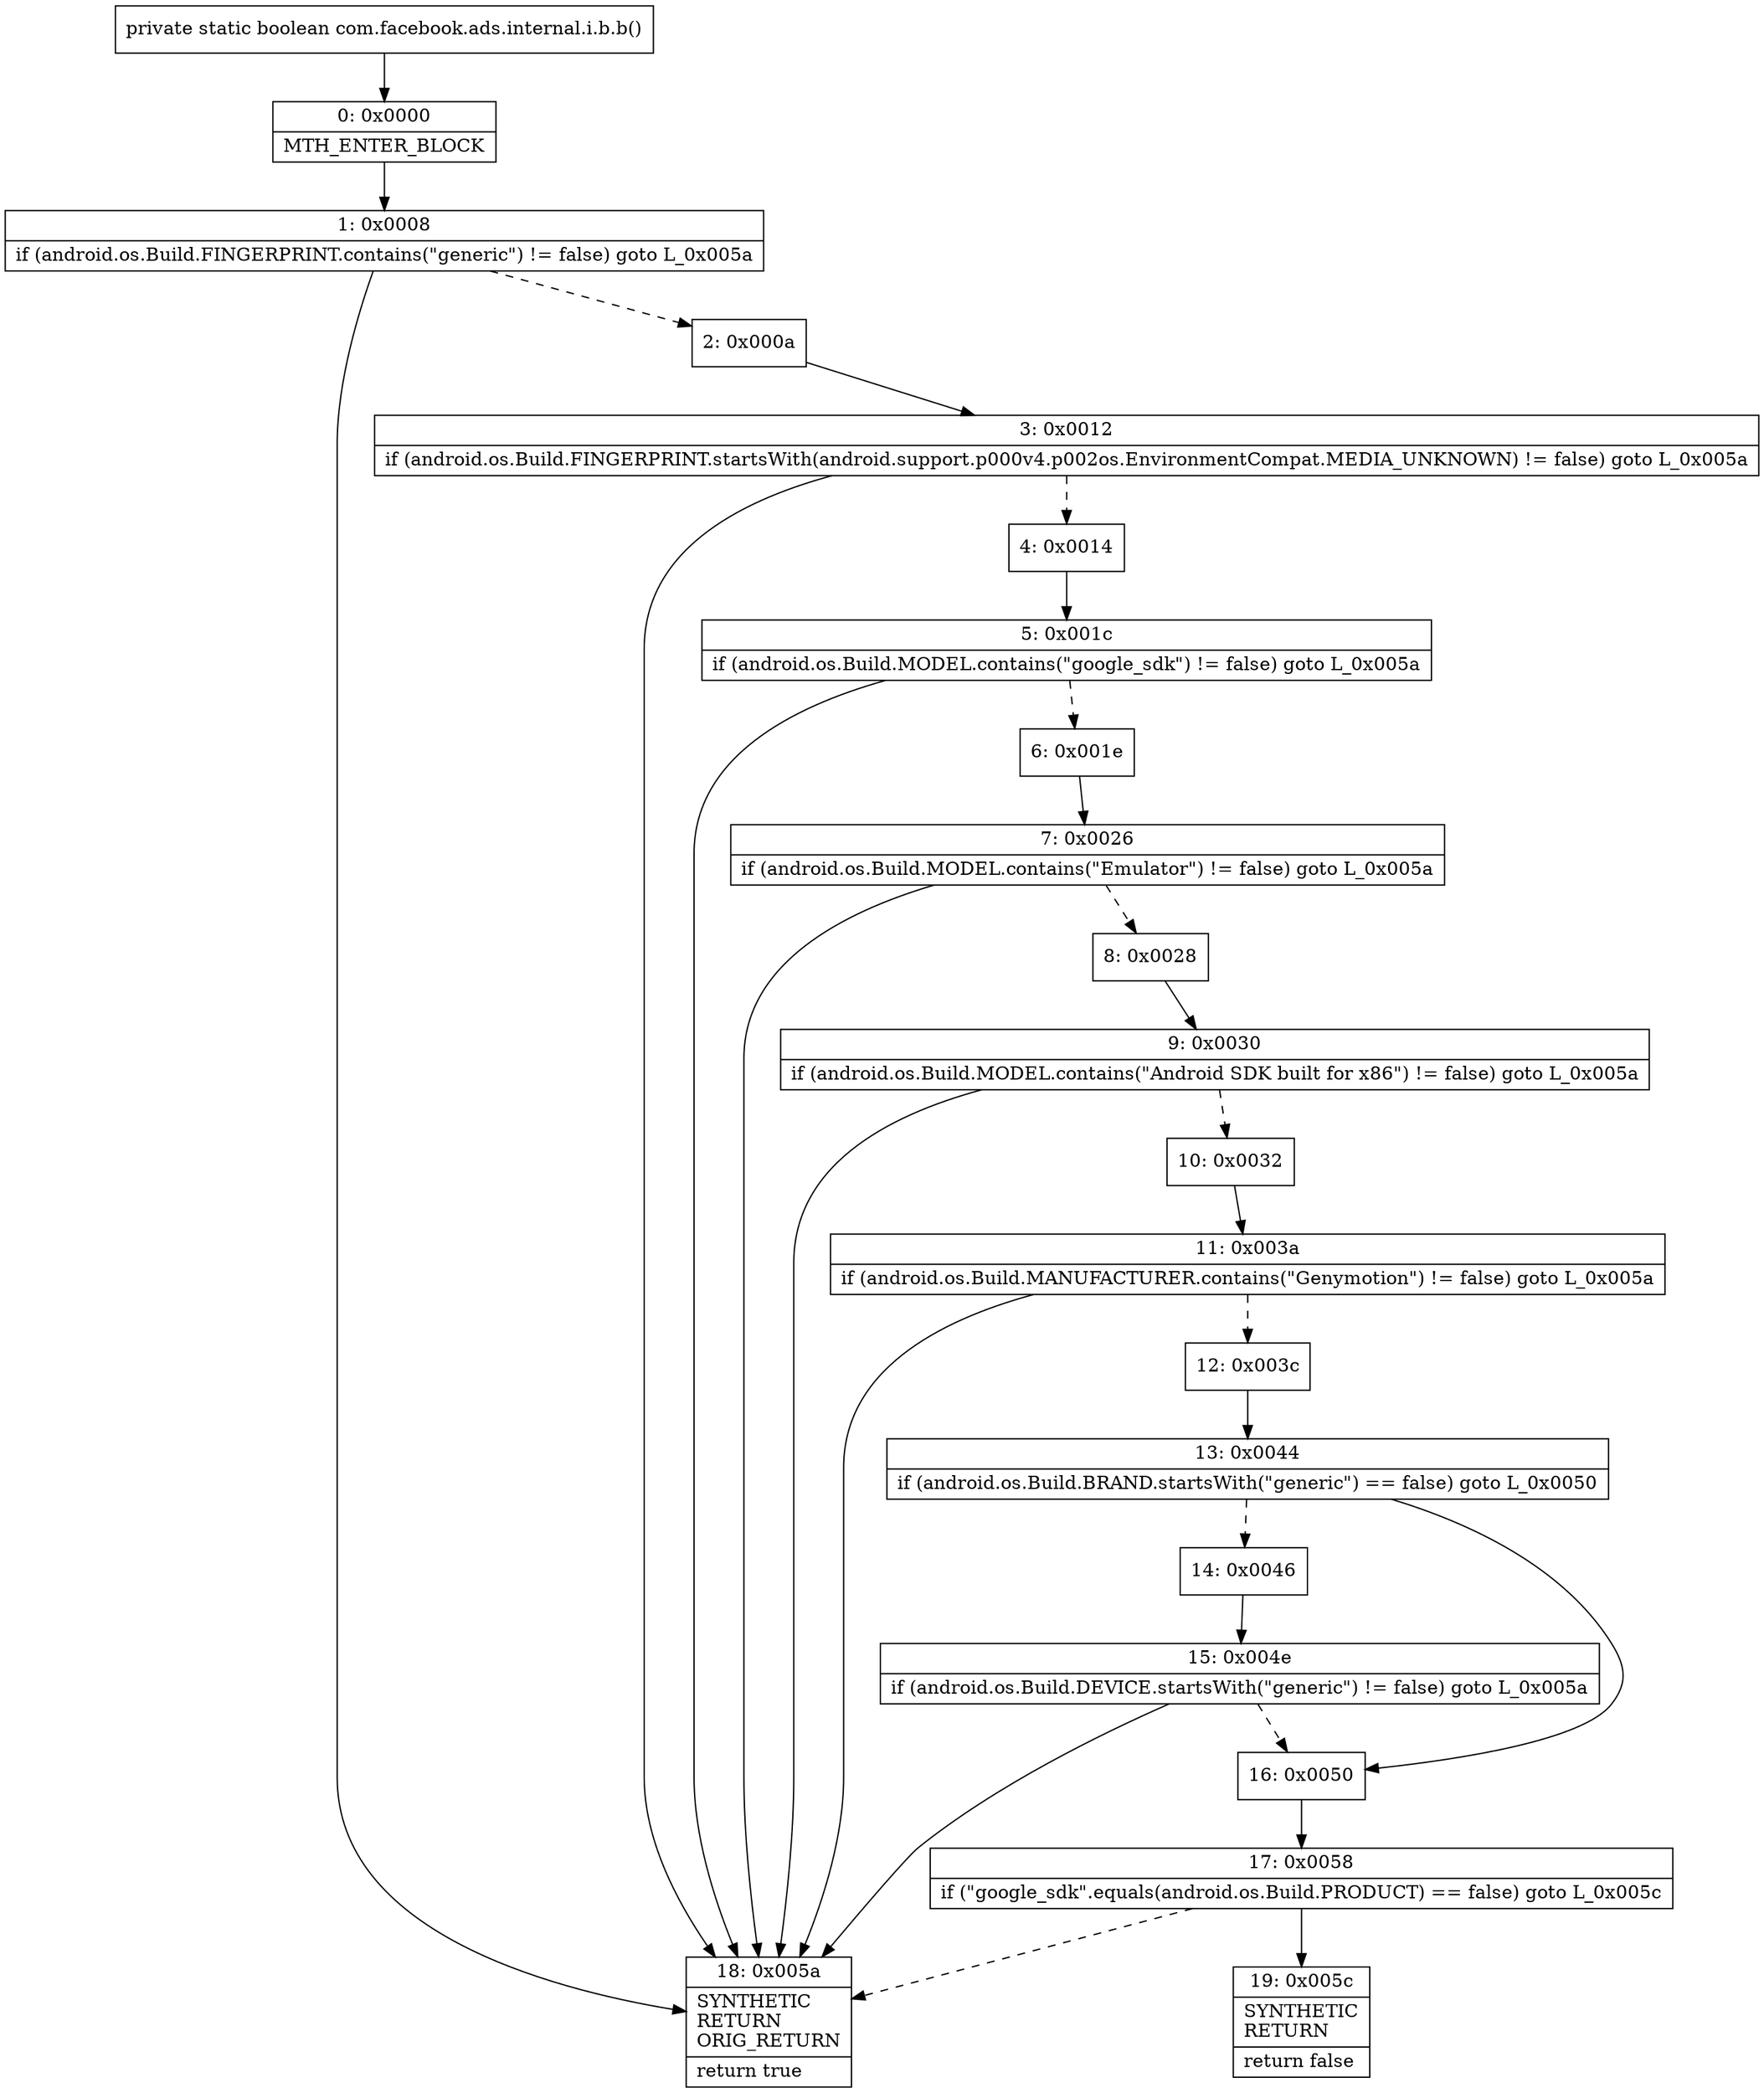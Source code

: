 digraph "CFG forcom.facebook.ads.internal.i.b.b()Z" {
Node_0 [shape=record,label="{0\:\ 0x0000|MTH_ENTER_BLOCK\l}"];
Node_1 [shape=record,label="{1\:\ 0x0008|if (android.os.Build.FINGERPRINT.contains(\"generic\") != false) goto L_0x005a\l}"];
Node_2 [shape=record,label="{2\:\ 0x000a}"];
Node_3 [shape=record,label="{3\:\ 0x0012|if (android.os.Build.FINGERPRINT.startsWith(android.support.p000v4.p002os.EnvironmentCompat.MEDIA_UNKNOWN) != false) goto L_0x005a\l}"];
Node_4 [shape=record,label="{4\:\ 0x0014}"];
Node_5 [shape=record,label="{5\:\ 0x001c|if (android.os.Build.MODEL.contains(\"google_sdk\") != false) goto L_0x005a\l}"];
Node_6 [shape=record,label="{6\:\ 0x001e}"];
Node_7 [shape=record,label="{7\:\ 0x0026|if (android.os.Build.MODEL.contains(\"Emulator\") != false) goto L_0x005a\l}"];
Node_8 [shape=record,label="{8\:\ 0x0028}"];
Node_9 [shape=record,label="{9\:\ 0x0030|if (android.os.Build.MODEL.contains(\"Android SDK built for x86\") != false) goto L_0x005a\l}"];
Node_10 [shape=record,label="{10\:\ 0x0032}"];
Node_11 [shape=record,label="{11\:\ 0x003a|if (android.os.Build.MANUFACTURER.contains(\"Genymotion\") != false) goto L_0x005a\l}"];
Node_12 [shape=record,label="{12\:\ 0x003c}"];
Node_13 [shape=record,label="{13\:\ 0x0044|if (android.os.Build.BRAND.startsWith(\"generic\") == false) goto L_0x0050\l}"];
Node_14 [shape=record,label="{14\:\ 0x0046}"];
Node_15 [shape=record,label="{15\:\ 0x004e|if (android.os.Build.DEVICE.startsWith(\"generic\") != false) goto L_0x005a\l}"];
Node_16 [shape=record,label="{16\:\ 0x0050}"];
Node_17 [shape=record,label="{17\:\ 0x0058|if (\"google_sdk\".equals(android.os.Build.PRODUCT) == false) goto L_0x005c\l}"];
Node_18 [shape=record,label="{18\:\ 0x005a|SYNTHETIC\lRETURN\lORIG_RETURN\l|return true\l}"];
Node_19 [shape=record,label="{19\:\ 0x005c|SYNTHETIC\lRETURN\l|return false\l}"];
MethodNode[shape=record,label="{private static boolean com.facebook.ads.internal.i.b.b() }"];
MethodNode -> Node_0;
Node_0 -> Node_1;
Node_1 -> Node_2[style=dashed];
Node_1 -> Node_18;
Node_2 -> Node_3;
Node_3 -> Node_4[style=dashed];
Node_3 -> Node_18;
Node_4 -> Node_5;
Node_5 -> Node_6[style=dashed];
Node_5 -> Node_18;
Node_6 -> Node_7;
Node_7 -> Node_8[style=dashed];
Node_7 -> Node_18;
Node_8 -> Node_9;
Node_9 -> Node_10[style=dashed];
Node_9 -> Node_18;
Node_10 -> Node_11;
Node_11 -> Node_12[style=dashed];
Node_11 -> Node_18;
Node_12 -> Node_13;
Node_13 -> Node_14[style=dashed];
Node_13 -> Node_16;
Node_14 -> Node_15;
Node_15 -> Node_16[style=dashed];
Node_15 -> Node_18;
Node_16 -> Node_17;
Node_17 -> Node_18[style=dashed];
Node_17 -> Node_19;
}

